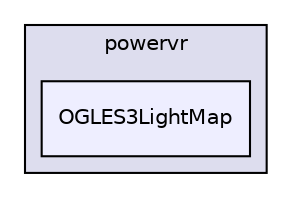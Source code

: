 digraph "PVR/SDK_3.4/Examples/Intermediate/LightMap/OGLES3/Build/Android/src/com/powervr/OGLES3LightMap" {
  compound=true
  node [ fontsize="10", fontname="Helvetica"];
  edge [ labelfontsize="10", labelfontname="Helvetica"];
  subgraph clusterdir_9ccda9242161e1f0cb15265640b9a319 {
    graph [ bgcolor="#ddddee", pencolor="black", label="powervr" fontname="Helvetica", fontsize="10", URL="dir_9ccda9242161e1f0cb15265640b9a319.html"]
  dir_94528aa5377bcecc74c9257a9324446a [shape=box, label="OGLES3LightMap", style="filled", fillcolor="#eeeeff", pencolor="black", URL="dir_94528aa5377bcecc74c9257a9324446a.html"];
  }
}
